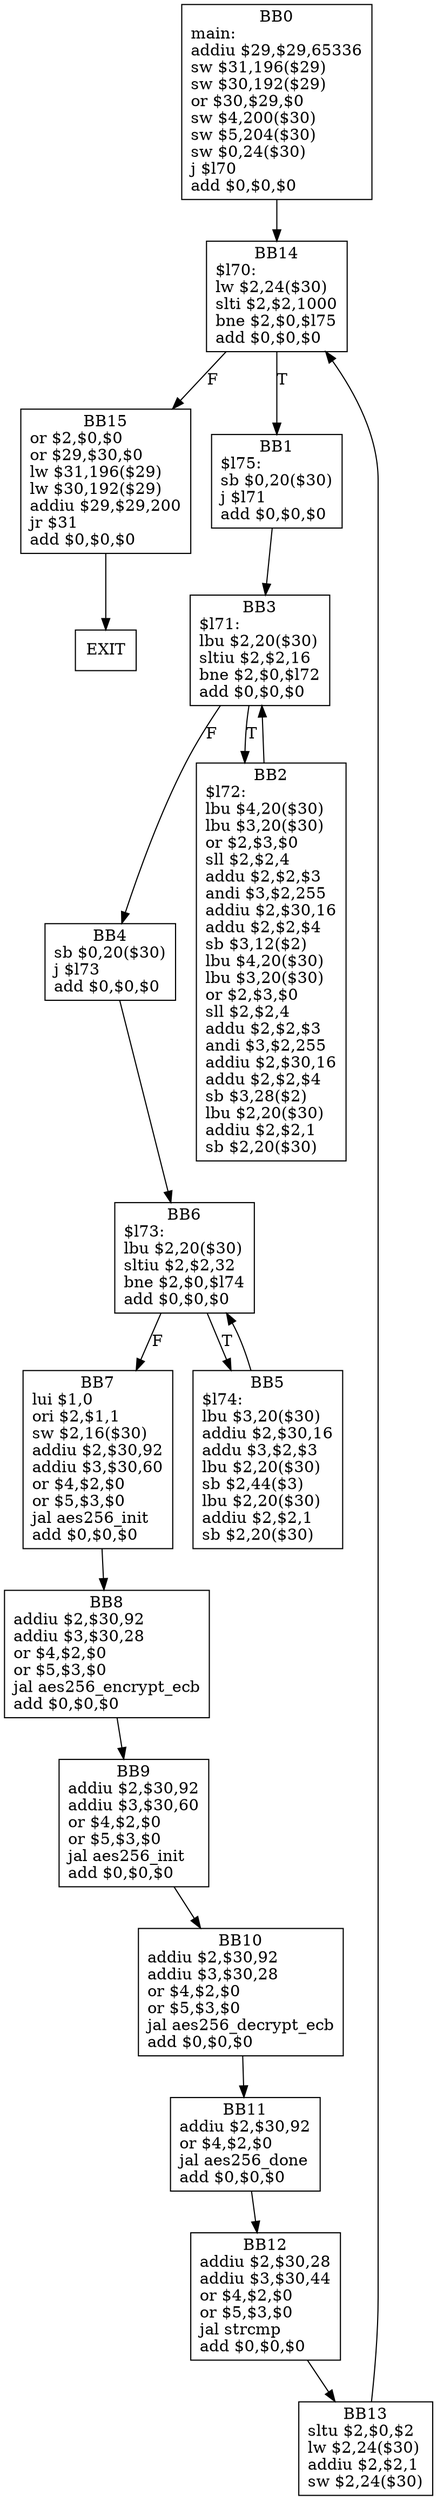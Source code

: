 digraph G1 {
node [shape = box];
BB0 [label = "BB0\nmain:\laddiu $29,$29,65336\lsw $31,196($29)\lsw $30,192($29)\lor $30,$29,$0\lsw $4,200($30)\lsw $5,204($30)\lsw $0,24($30)\lj $l70\ladd $0,$0,$0\l"] ;
BB0 -> BB14 [style = filled, label = ""];
BB14 [label = "BB14\n$l70:\llw $2,24($30)\lslti $2,$2,1000\lbne $2,$0,$l75\ladd $0,$0,$0\l"] ;
BB14 -> BB15 [style = filled, label = "F"];
BB14 -> BB1[style = filled, label = "T"];
BB15 [label = "BB15\nor $2,$0,$0\lor $29,$30,$0\llw $31,196($29)\llw $30,192($29)\laddiu $29,$29,200\ljr $31\ladd $0,$0,$0\l"] ;
BB15 -> EXIT  [style = filled, label = ""];
BB1 [label = "BB1\n$l75:\lsb $0,20($30)\lj $l71\ladd $0,$0,$0\l"] ;
BB1 -> BB3 [style = filled, label = ""];
BB3 [label = "BB3\n$l71:\llbu $2,20($30)\lsltiu $2,$2,16\lbne $2,$0,$l72\ladd $0,$0,$0\l"] ;
BB3 -> BB4 [style = filled, label = "F"];
BB3 -> BB2[style = filled, label = "T"];
BB4 [label = "BB4\nsb $0,20($30)\lj $l73\ladd $0,$0,$0\l"] ;
BB4 -> BB6 [style = filled, label = ""];
BB6 [label = "BB6\n$l73:\llbu $2,20($30)\lsltiu $2,$2,32\lbne $2,$0,$l74\ladd $0,$0,$0\l"] ;
BB6 -> BB7 [style = filled, label = "F"];
BB6 -> BB5[style = filled, label = "T"];
BB7 [label = "BB7\nlui $1,0\lori $2,$1,1\lsw $2,16($30)\laddiu $2,$30,92\laddiu $3,$30,60\lor $4,$2,$0\lor $5,$3,$0\ljal aes256_init\ladd $0,$0,$0\l"] ;
BB7 -> BB8 [style = filled, label = ""];
BB8 [label = "BB8\naddiu $2,$30,92\laddiu $3,$30,28\lor $4,$2,$0\lor $5,$3,$0\ljal aes256_encrypt_ecb\ladd $0,$0,$0\l"] ;
BB8 -> BB9 [style = filled, label = ""];
BB9 [label = "BB9\naddiu $2,$30,92\laddiu $3,$30,60\lor $4,$2,$0\lor $5,$3,$0\ljal aes256_init\ladd $0,$0,$0\l"] ;
BB9 -> BB10 [style = filled, label = ""];
BB10 [label = "BB10\naddiu $2,$30,92\laddiu $3,$30,28\lor $4,$2,$0\lor $5,$3,$0\ljal aes256_decrypt_ecb\ladd $0,$0,$0\l"] ;
BB10 -> BB11 [style = filled, label = ""];
BB11 [label = "BB11\naddiu $2,$30,92\lor $4,$2,$0\ljal aes256_done\ladd $0,$0,$0\l"] ;
BB11 -> BB12 [style = filled, label = ""];
BB12 [label = "BB12\naddiu $2,$30,28\laddiu $3,$30,44\lor $4,$2,$0\lor $5,$3,$0\ljal strcmp\ladd $0,$0,$0\l"] ;
BB12 -> BB13 [style = filled, label = ""];
BB13 [label = "BB13\nsltu $2,$0,$2\llw $2,24($30)\laddiu $2,$2,1\lsw $2,24($30)\l"] ;
BB13 -> BB14 [style = filled, label = ""];
BB5 [label = "BB5\n$l74:\llbu $3,20($30)\laddiu $2,$30,16\laddu $3,$2,$3\llbu $2,20($30)\lsb $2,44($3)\llbu $2,20($30)\laddiu $2,$2,1\lsb $2,20($30)\l"] ;
BB5 -> BB6 [style = filled, label = ""];
BB2 [label = "BB2\n$l72:\llbu $4,20($30)\llbu $3,20($30)\lor $2,$3,$0\lsll $2,$2,4\laddu $2,$2,$3\landi $3,$2,255\laddiu $2,$30,16\laddu $2,$2,$4\lsb $3,12($2)\llbu $4,20($30)\llbu $3,20($30)\lor $2,$3,$0\lsll $2,$2,4\laddu $2,$2,$3\landi $3,$2,255\laddiu $2,$30,16\laddu $2,$2,$4\lsb $3,28($2)\llbu $2,20($30)\laddiu $2,$2,1\lsb $2,20($30)\l"] ;
BB2 -> BB3 [style = filled, label = ""];
}
